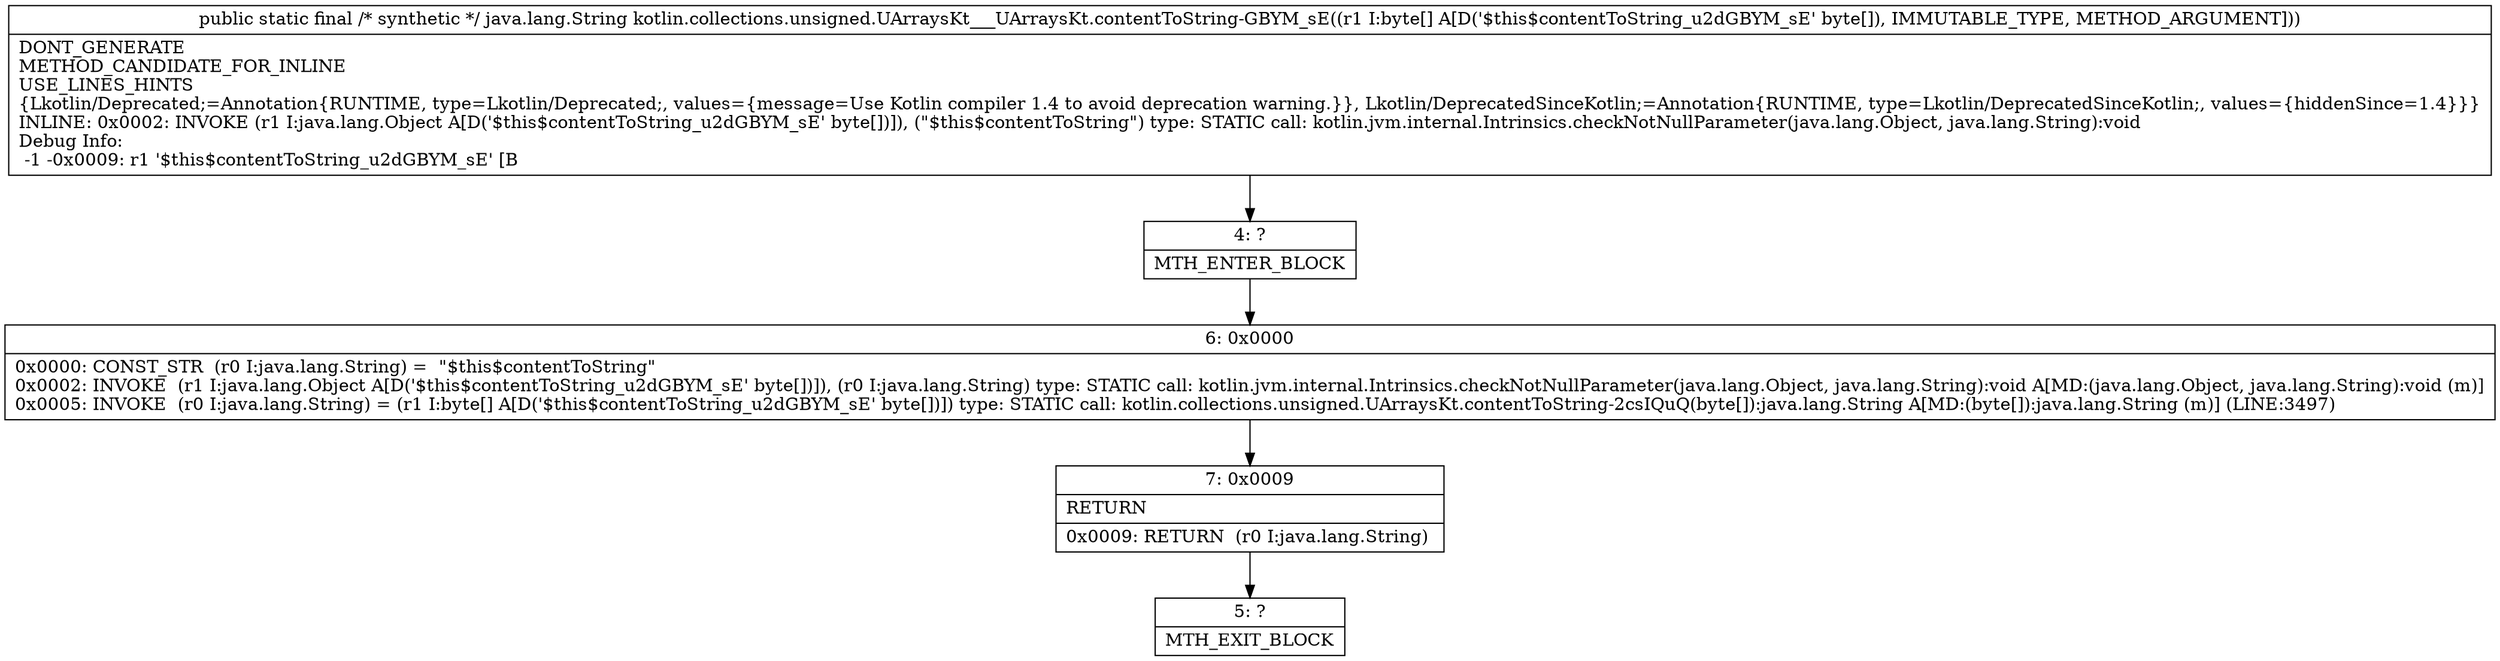 digraph "CFG forkotlin.collections.unsigned.UArraysKt___UArraysKt.contentToString\-GBYM_sE([B)Ljava\/lang\/String;" {
Node_4 [shape=record,label="{4\:\ ?|MTH_ENTER_BLOCK\l}"];
Node_6 [shape=record,label="{6\:\ 0x0000|0x0000: CONST_STR  (r0 I:java.lang.String) =  \"$this$contentToString\" \l0x0002: INVOKE  (r1 I:java.lang.Object A[D('$this$contentToString_u2dGBYM_sE' byte[])]), (r0 I:java.lang.String) type: STATIC call: kotlin.jvm.internal.Intrinsics.checkNotNullParameter(java.lang.Object, java.lang.String):void A[MD:(java.lang.Object, java.lang.String):void (m)]\l0x0005: INVOKE  (r0 I:java.lang.String) = (r1 I:byte[] A[D('$this$contentToString_u2dGBYM_sE' byte[])]) type: STATIC call: kotlin.collections.unsigned.UArraysKt.contentToString\-2csIQuQ(byte[]):java.lang.String A[MD:(byte[]):java.lang.String (m)] (LINE:3497)\l}"];
Node_7 [shape=record,label="{7\:\ 0x0009|RETURN\l|0x0009: RETURN  (r0 I:java.lang.String) \l}"];
Node_5 [shape=record,label="{5\:\ ?|MTH_EXIT_BLOCK\l}"];
MethodNode[shape=record,label="{public static final \/* synthetic *\/ java.lang.String kotlin.collections.unsigned.UArraysKt___UArraysKt.contentToString\-GBYM_sE((r1 I:byte[] A[D('$this$contentToString_u2dGBYM_sE' byte[]), IMMUTABLE_TYPE, METHOD_ARGUMENT]))  | DONT_GENERATE\lMETHOD_CANDIDATE_FOR_INLINE\lUSE_LINES_HINTS\l\{Lkotlin\/Deprecated;=Annotation\{RUNTIME, type=Lkotlin\/Deprecated;, values=\{message=Use Kotlin compiler 1.4 to avoid deprecation warning.\}\}, Lkotlin\/DeprecatedSinceKotlin;=Annotation\{RUNTIME, type=Lkotlin\/DeprecatedSinceKotlin;, values=\{hiddenSince=1.4\}\}\}\lINLINE: 0x0002: INVOKE  (r1 I:java.lang.Object A[D('$this$contentToString_u2dGBYM_sE' byte[])]), (\"$this$contentToString\") type: STATIC call: kotlin.jvm.internal.Intrinsics.checkNotNullParameter(java.lang.Object, java.lang.String):void\lDebug Info:\l  \-1 \-0x0009: r1 '$this$contentToString_u2dGBYM_sE' [B\l}"];
MethodNode -> Node_4;Node_4 -> Node_6;
Node_6 -> Node_7;
Node_7 -> Node_5;
}

